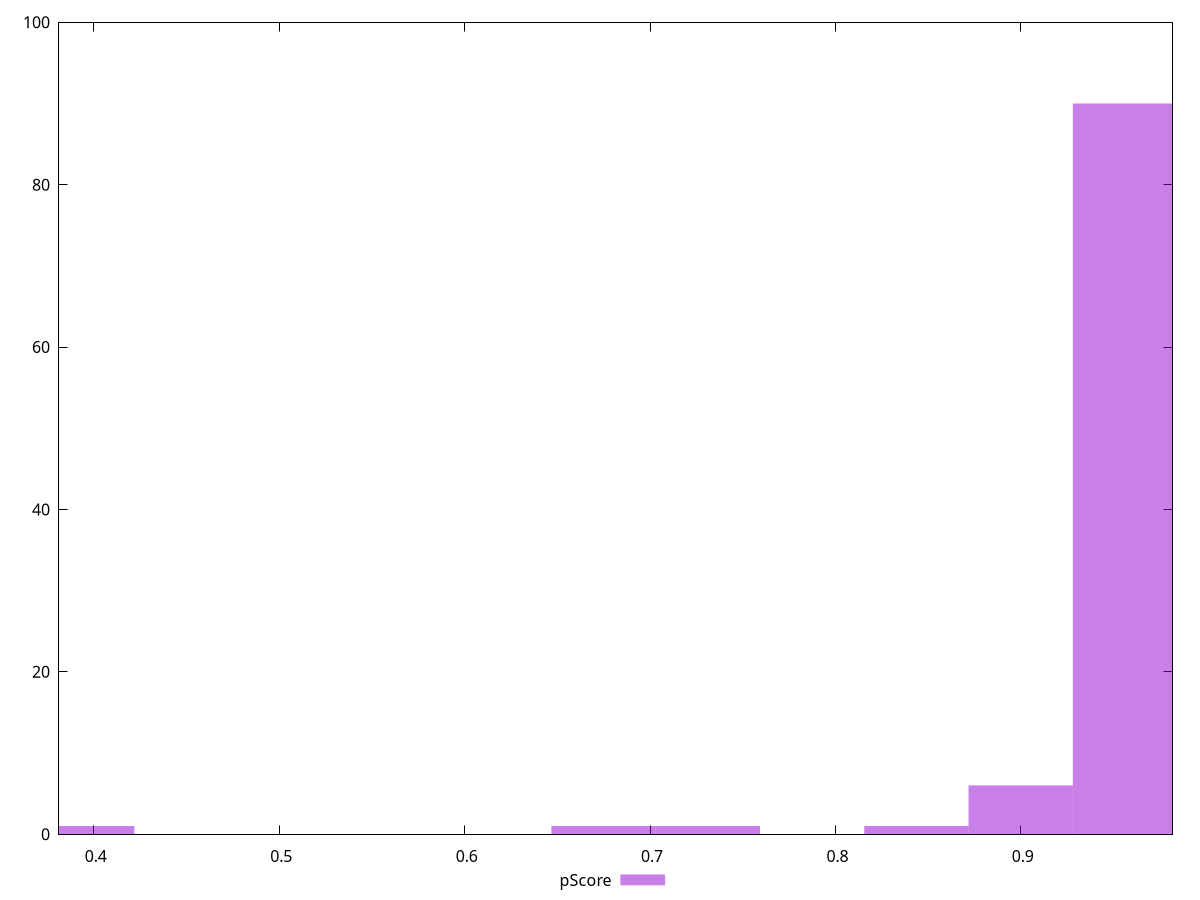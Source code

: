 reset

$pScore <<EOF
0.3937117961209108 1
0.9561572191507833 90
0.8436681345448088 1
0.8999126768477961 6
0.7311790499388343 1
0.6749345076358471 1
EOF

set key outside below
set boxwidth 0.056244542302987255
set xrange [0.381211875408868:0.9817937317600307]
set yrange [0:100]
set trange [0:100]
set style fill transparent solid 0.5 noborder
set terminal svg size 640, 490 enhanced background rgb 'white'
set output "report_00026_2021-02-22T21:38:55.199Z/total-blocking-time/samples/pages+cached/pScore/histogram.svg"

plot $pScore title "pScore" with boxes

reset
